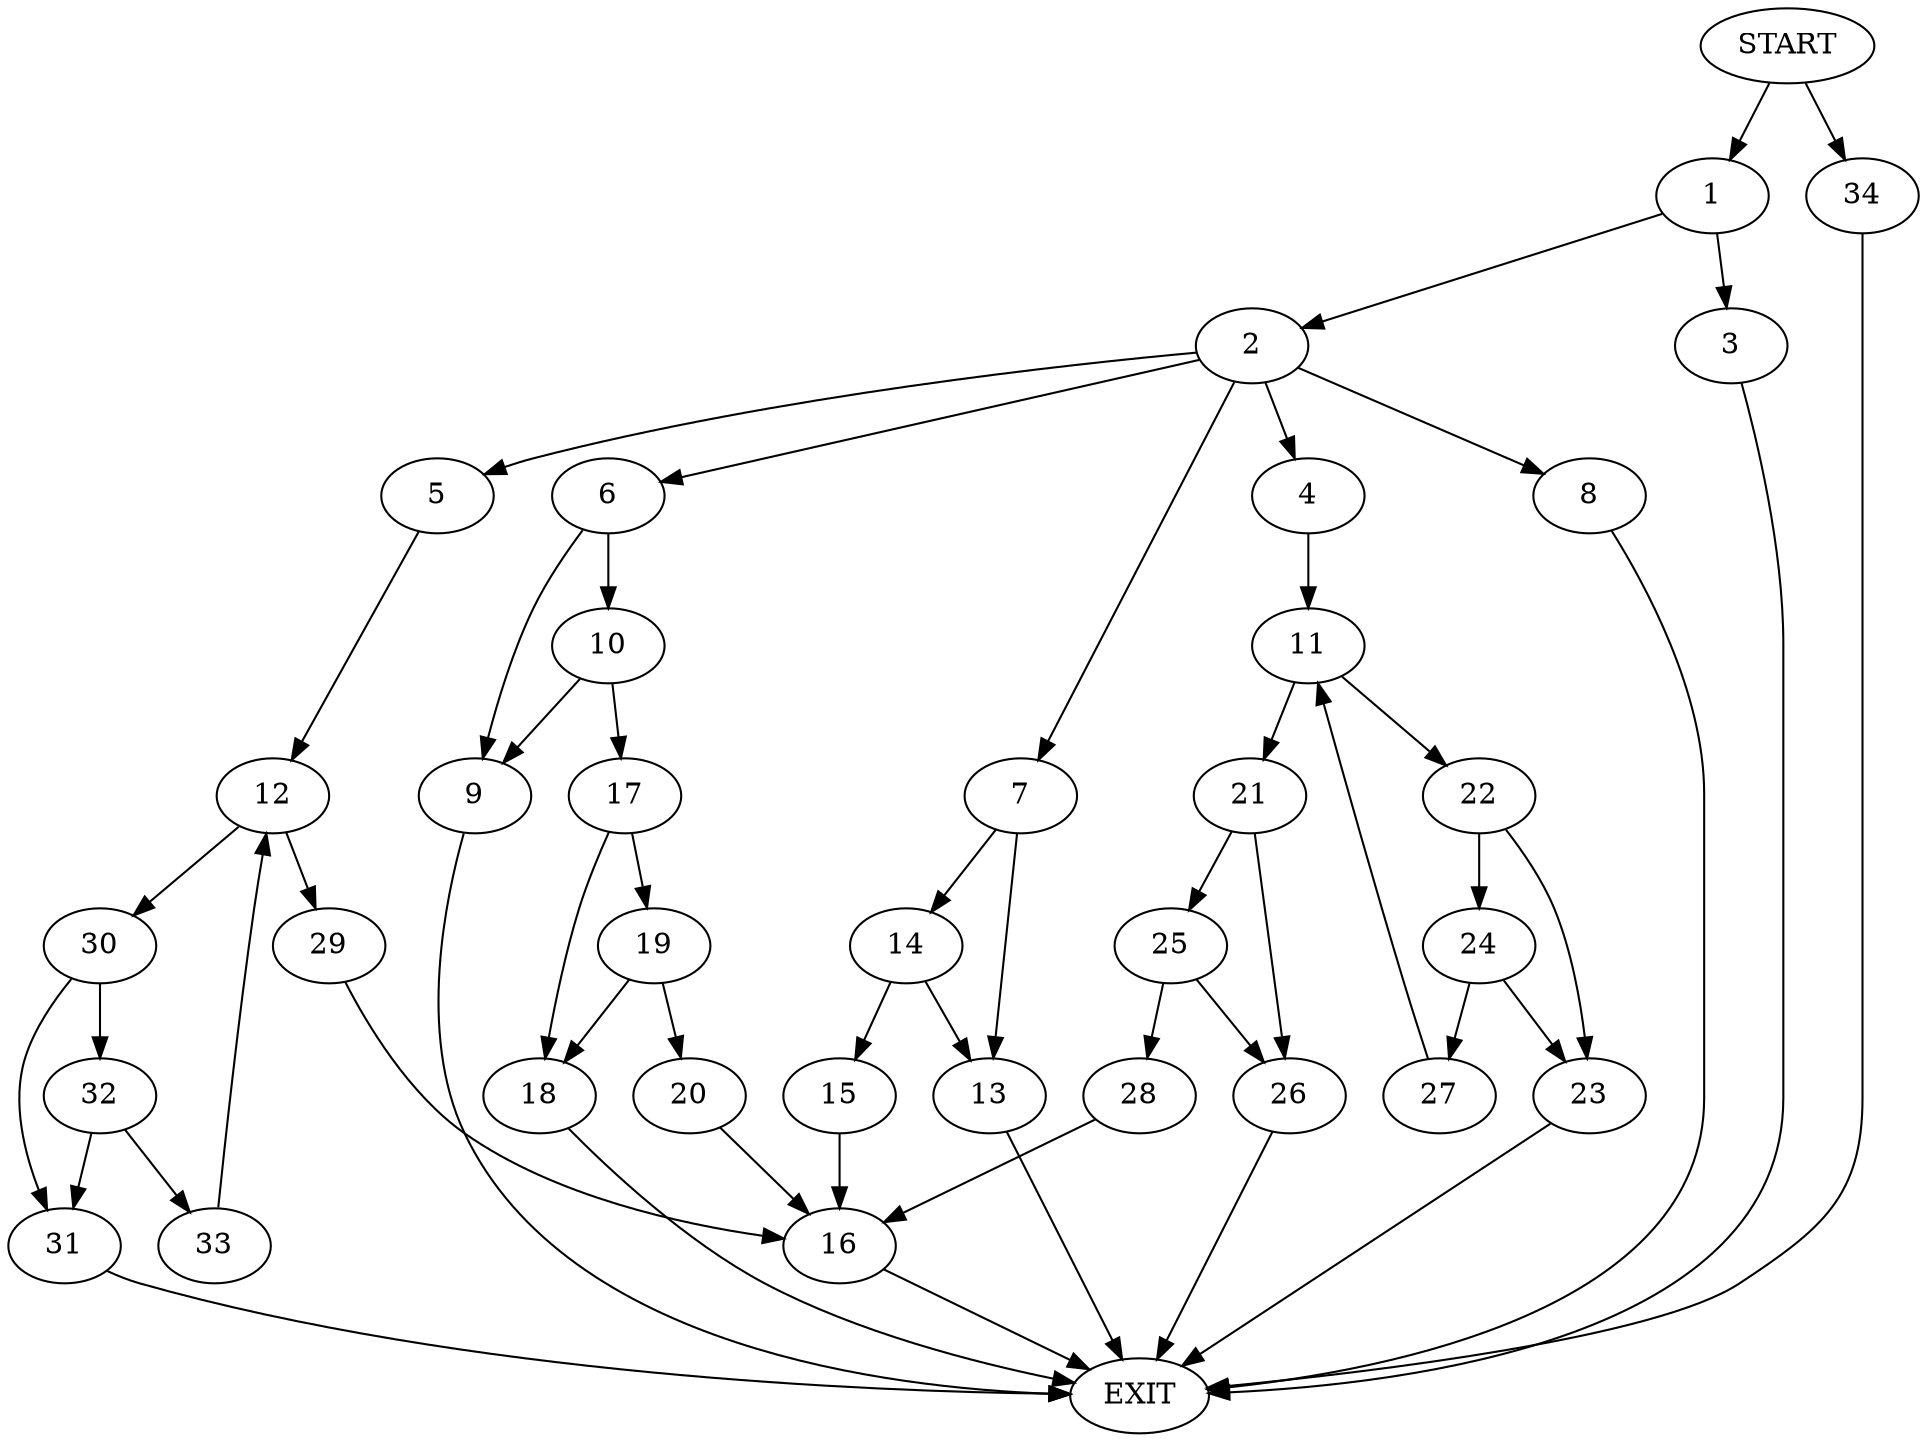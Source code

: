 digraph {
0 [label="START"]
35 [label="EXIT"]
0 -> 1
1 -> 2
1 -> 3
3 -> 35
2 -> 4
2 -> 5
2 -> 6
2 -> 7
2 -> 8
6 -> 9
6 -> 10
4 -> 11
8 -> 35
5 -> 12
7 -> 13
7 -> 14
13 -> 35
14 -> 13
14 -> 15
15 -> 16
16 -> 35
9 -> 35
10 -> 9
10 -> 17
17 -> 18
17 -> 19
18 -> 35
19 -> 18
19 -> 20
20 -> 16
11 -> 21
11 -> 22
22 -> 23
22 -> 24
21 -> 25
21 -> 26
24 -> 23
24 -> 27
23 -> 35
27 -> 11
25 -> 28
25 -> 26
26 -> 35
28 -> 16
12 -> 29
12 -> 30
30 -> 31
30 -> 32
29 -> 16
31 -> 35
32 -> 31
32 -> 33
33 -> 12
0 -> 34
34 -> 35
}
